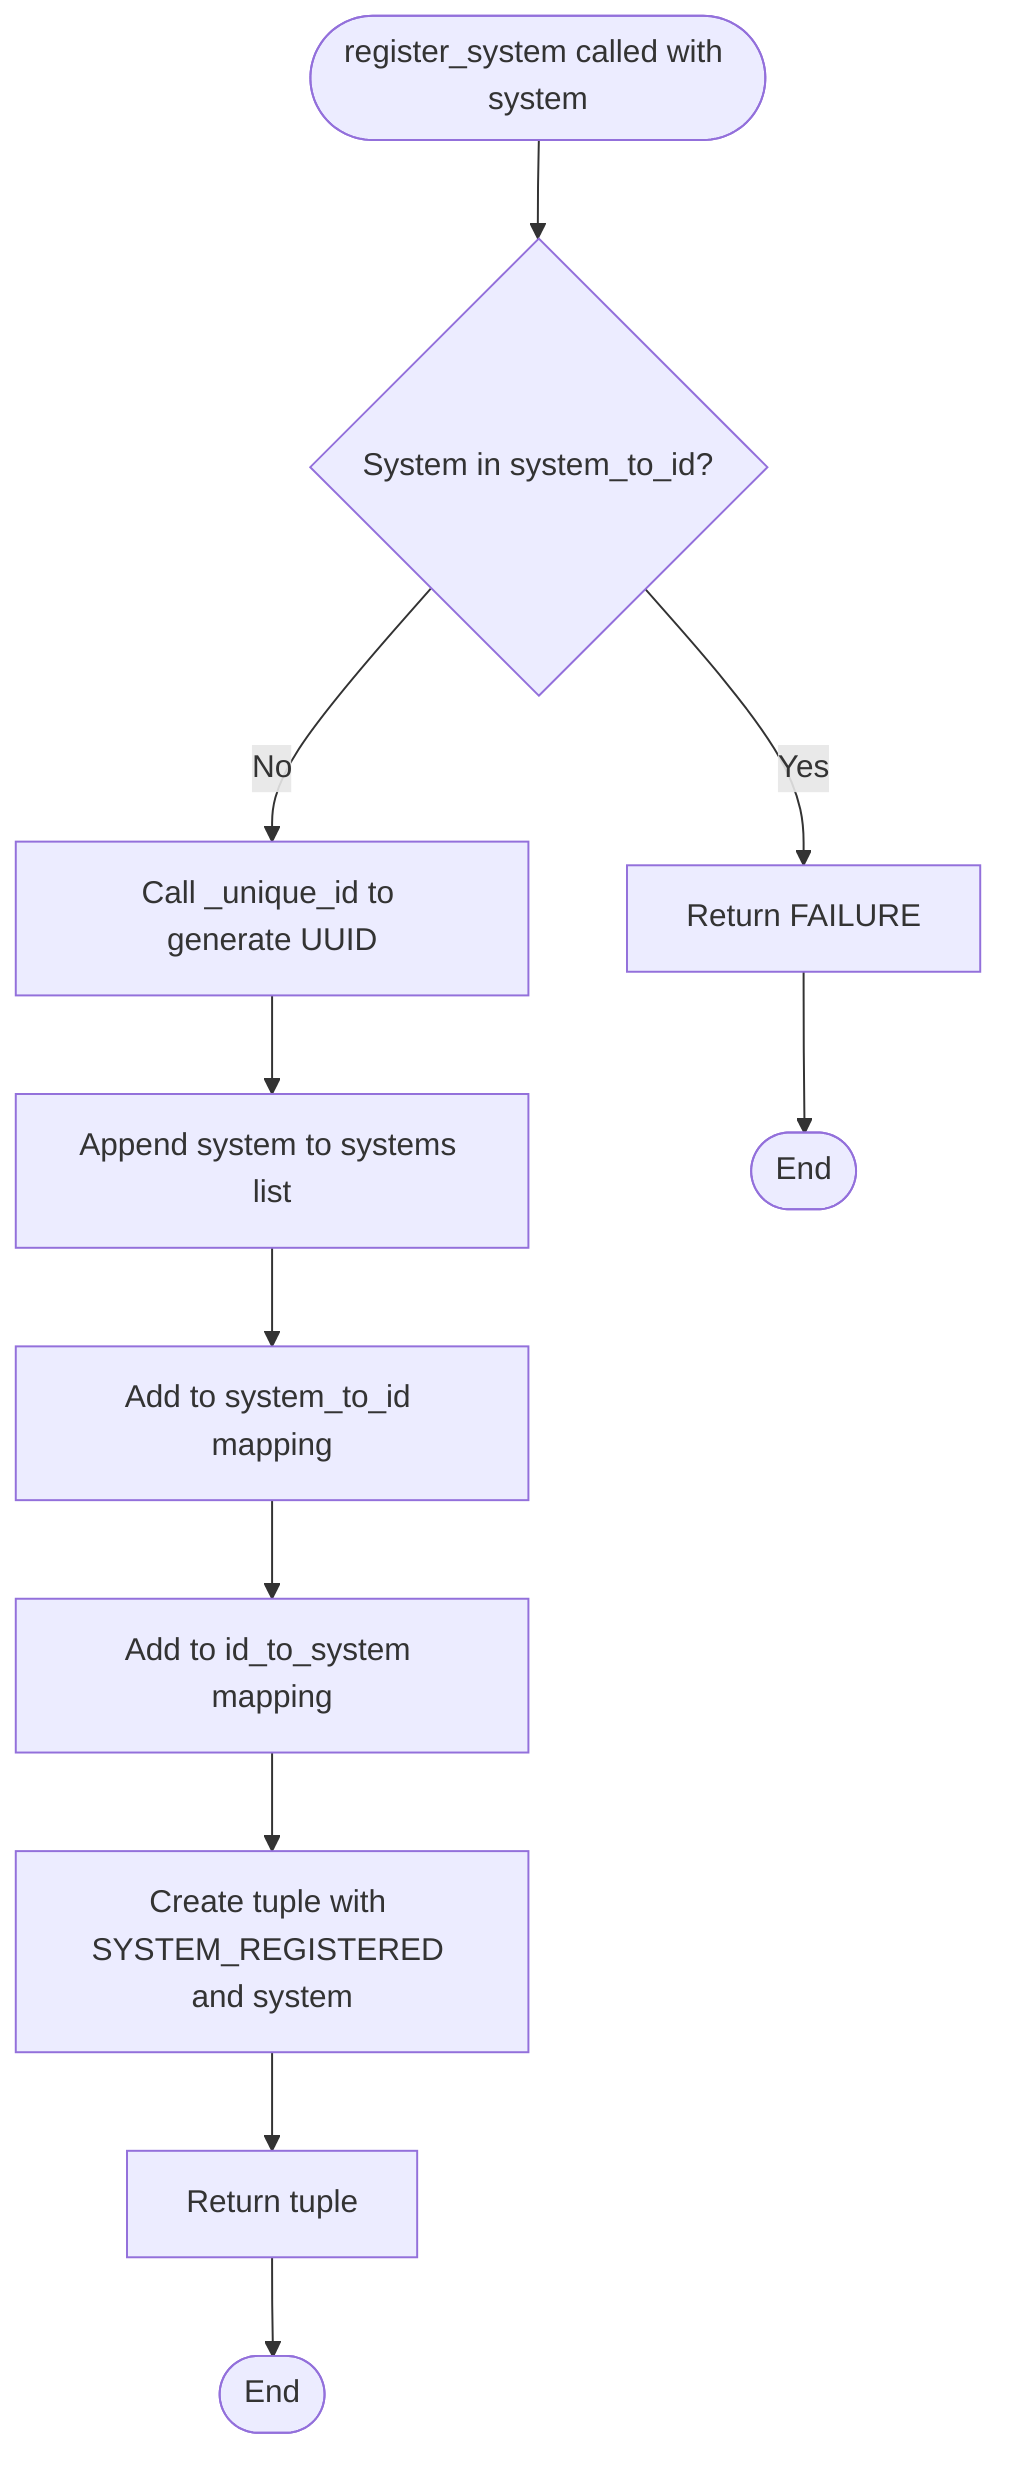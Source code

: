 flowchart TD
    Start([register_system called with system]) --> CheckExists{System in system_to_id?}
    
    CheckExists -->|Yes| ReturnFailure[Return FAILURE]
    CheckExists -->|No| GenerateUUID[Call _unique_id to generate UUID]
    
    GenerateUUID --> AppendSystem[Append system to systems list]
    AppendSystem --> MapSystemToId[Add to system_to_id mapping]
    MapSystemToId --> MapIdToSystem[Add to id_to_system mapping]
    
    MapIdToSystem --> CreateTuple[Create tuple with SYSTEM_REGISTERED and system]
    CreateTuple --> ReturnTuple[Return tuple]
    
    ReturnFailure --> End1([End])
    ReturnTuple --> End2([End])